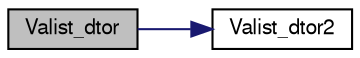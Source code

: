 digraph "Valist_dtor"
{
  edge [fontname="FreeSans",fontsize="10",labelfontname="FreeSans",labelfontsize="10"];
  node [fontname="FreeSans",fontsize="10",shape=record];
  rankdir="LR";
  Node1 [label="Valist_dtor",height=0.2,width=0.4,color="black", fillcolor="grey75", style="filled" fontcolor="black"];
  Node1 -> Node2 [color="midnightblue",fontsize="10",style="solid",fontname="FreeSans"];
  Node2 [label="Valist_dtor2",height=0.2,width=0.4,color="black", fillcolor="white", style="filled",URL="$group___valist.html#gafd5ced8a2f55b8f0e2bdcc6288f3cb0e",tooltip="FORTRAN stub to destroy atom list object."];
}
